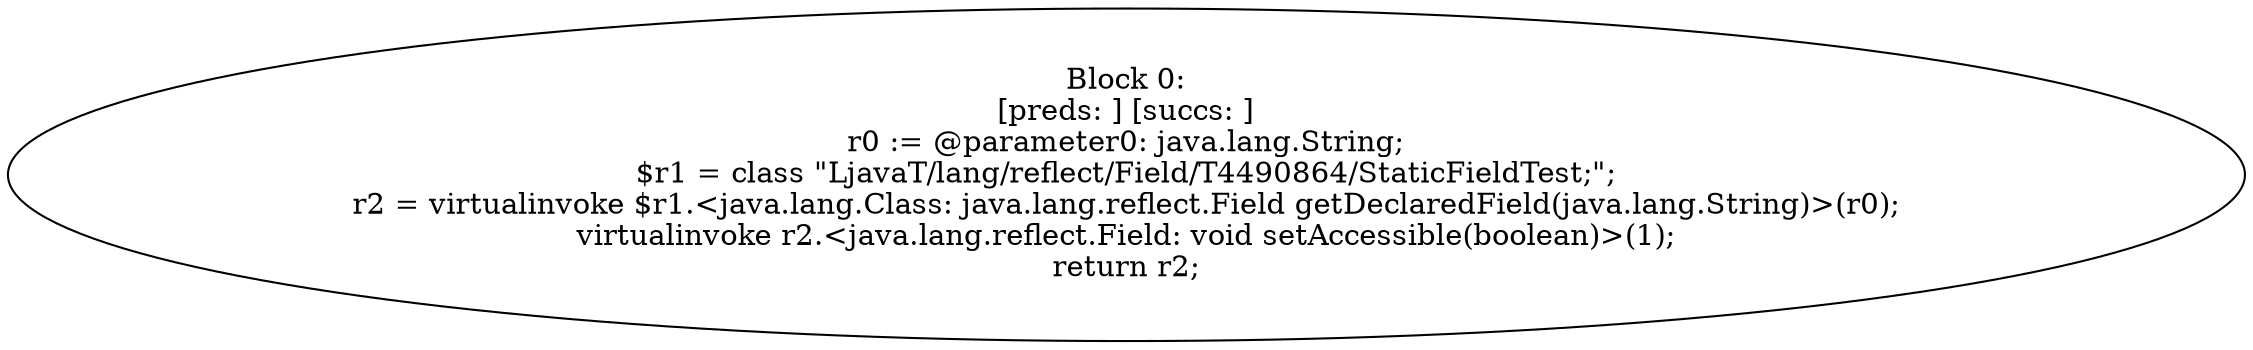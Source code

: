digraph "unitGraph" {
    "Block 0:
[preds: ] [succs: ]
r0 := @parameter0: java.lang.String;
$r1 = class \"LjavaT/lang/reflect/Field/T4490864/StaticFieldTest;\";
r2 = virtualinvoke $r1.<java.lang.Class: java.lang.reflect.Field getDeclaredField(java.lang.String)>(r0);
virtualinvoke r2.<java.lang.reflect.Field: void setAccessible(boolean)>(1);
return r2;
"
}
